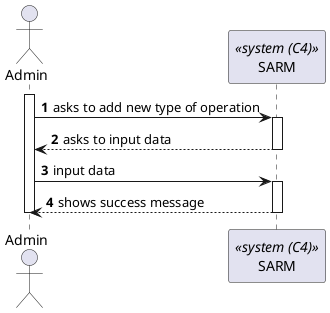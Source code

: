 @startuml process-view
autonumber

actor "Admin" as Admin
participant SARM as "SARM" <<system (C4)>>

activate Admin

    Admin -> SARM : asks to add new type of operation
    
    activate SARM

        SARM --> Admin : asks to input data

    deactivate SARM

    Admin -> SARM : input data

    activate SARM 
        SARM --> Admin: shows success message
        
    deactivate SARM

deactivate Admin

@enduml